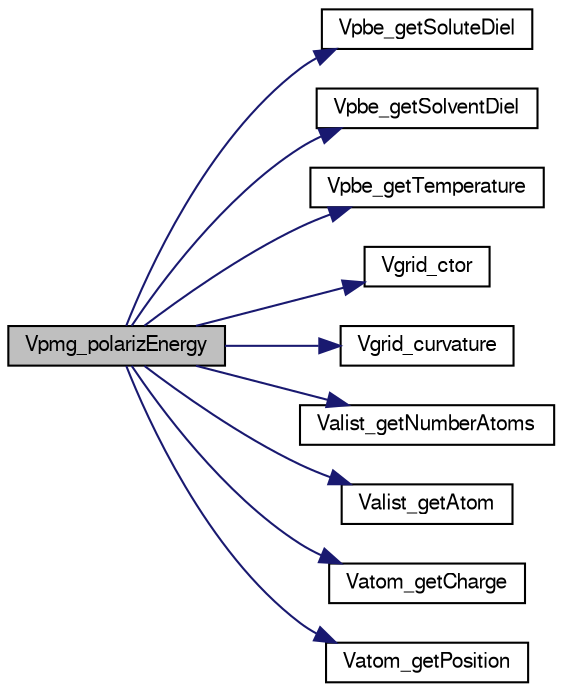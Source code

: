 digraph "Vpmg_polarizEnergy"
{
  edge [fontname="FreeSans",fontsize="10",labelfontname="FreeSans",labelfontsize="10"];
  node [fontname="FreeSans",fontsize="10",shape=record];
  rankdir="LR";
  Node1 [label="Vpmg_polarizEnergy",height=0.2,width=0.4,color="black", fillcolor="grey75", style="filled" fontcolor="black"];
  Node1 -> Node2 [color="midnightblue",fontsize="10",style="solid",fontname="FreeSans"];
  Node2 [label="Vpbe_getSoluteDiel",height=0.2,width=0.4,color="black", fillcolor="white", style="filled",URL="$group___vpbe.html#ga54d318d98803a19fa5ea8b13fb73c7b0",tooltip="Get solute dielectric constant."];
  Node1 -> Node3 [color="midnightblue",fontsize="10",style="solid",fontname="FreeSans"];
  Node3 [label="Vpbe_getSolventDiel",height=0.2,width=0.4,color="black", fillcolor="white", style="filled",URL="$group___vpbe.html#gaa27f724cd82148fd89335c405c3d80b5",tooltip="Get solvent dielectric constant."];
  Node1 -> Node4 [color="midnightblue",fontsize="10",style="solid",fontname="FreeSans"];
  Node4 [label="Vpbe_getTemperature",height=0.2,width=0.4,color="black", fillcolor="white", style="filled",URL="$group___vpbe.html#gae9aa99eb531a803268fc963796c3bba2",tooltip="Get temperature."];
  Node1 -> Node5 [color="midnightblue",fontsize="10",style="solid",fontname="FreeSans"];
  Node5 [label="Vgrid_ctor",height=0.2,width=0.4,color="black", fillcolor="white", style="filled",URL="$group___vgrid.html#ga5ef6f1d4f8ace74fbf26318659f4948e",tooltip="Construct Vgrid object with values obtained from Vpmg_readDX (for example)"];
  Node1 -> Node6 [color="midnightblue",fontsize="10",style="solid",fontname="FreeSans"];
  Node6 [label="Vgrid_curvature",height=0.2,width=0.4,color="black", fillcolor="white", style="filled",URL="$group___vgrid.html#gaababece8cabca6d17f714107c6afd8dd",tooltip="Get second derivative values at a point."];
  Node1 -> Node7 [color="midnightblue",fontsize="10",style="solid",fontname="FreeSans"];
  Node7 [label="Valist_getNumberAtoms",height=0.2,width=0.4,color="black", fillcolor="white", style="filled",URL="$group___valist.html#gaff55ce9b8624255736b0ccf62030f230",tooltip="Get number of atoms in the list."];
  Node1 -> Node8 [color="midnightblue",fontsize="10",style="solid",fontname="FreeSans"];
  Node8 [label="Valist_getAtom",height=0.2,width=0.4,color="black", fillcolor="white", style="filled",URL="$group___valist.html#gaf9175f6b6d2c33ad79bd525fc9e0e043",tooltip="Get pointer to particular atom in list."];
  Node1 -> Node9 [color="midnightblue",fontsize="10",style="solid",fontname="FreeSans"];
  Node9 [label="Vatom_getCharge",height=0.2,width=0.4,color="black", fillcolor="white", style="filled",URL="$group___vatom.html#gad310786c8f4b295fea34c76b9c308ac5",tooltip="Get atomic charge."];
  Node1 -> Node10 [color="midnightblue",fontsize="10",style="solid",fontname="FreeSans"];
  Node10 [label="Vatom_getPosition",height=0.2,width=0.4,color="black", fillcolor="white", style="filled",URL="$group___vatom.html#ga282b06da5d33678cab1173a6fe5bc89c",tooltip="Get atomic position."];
}
